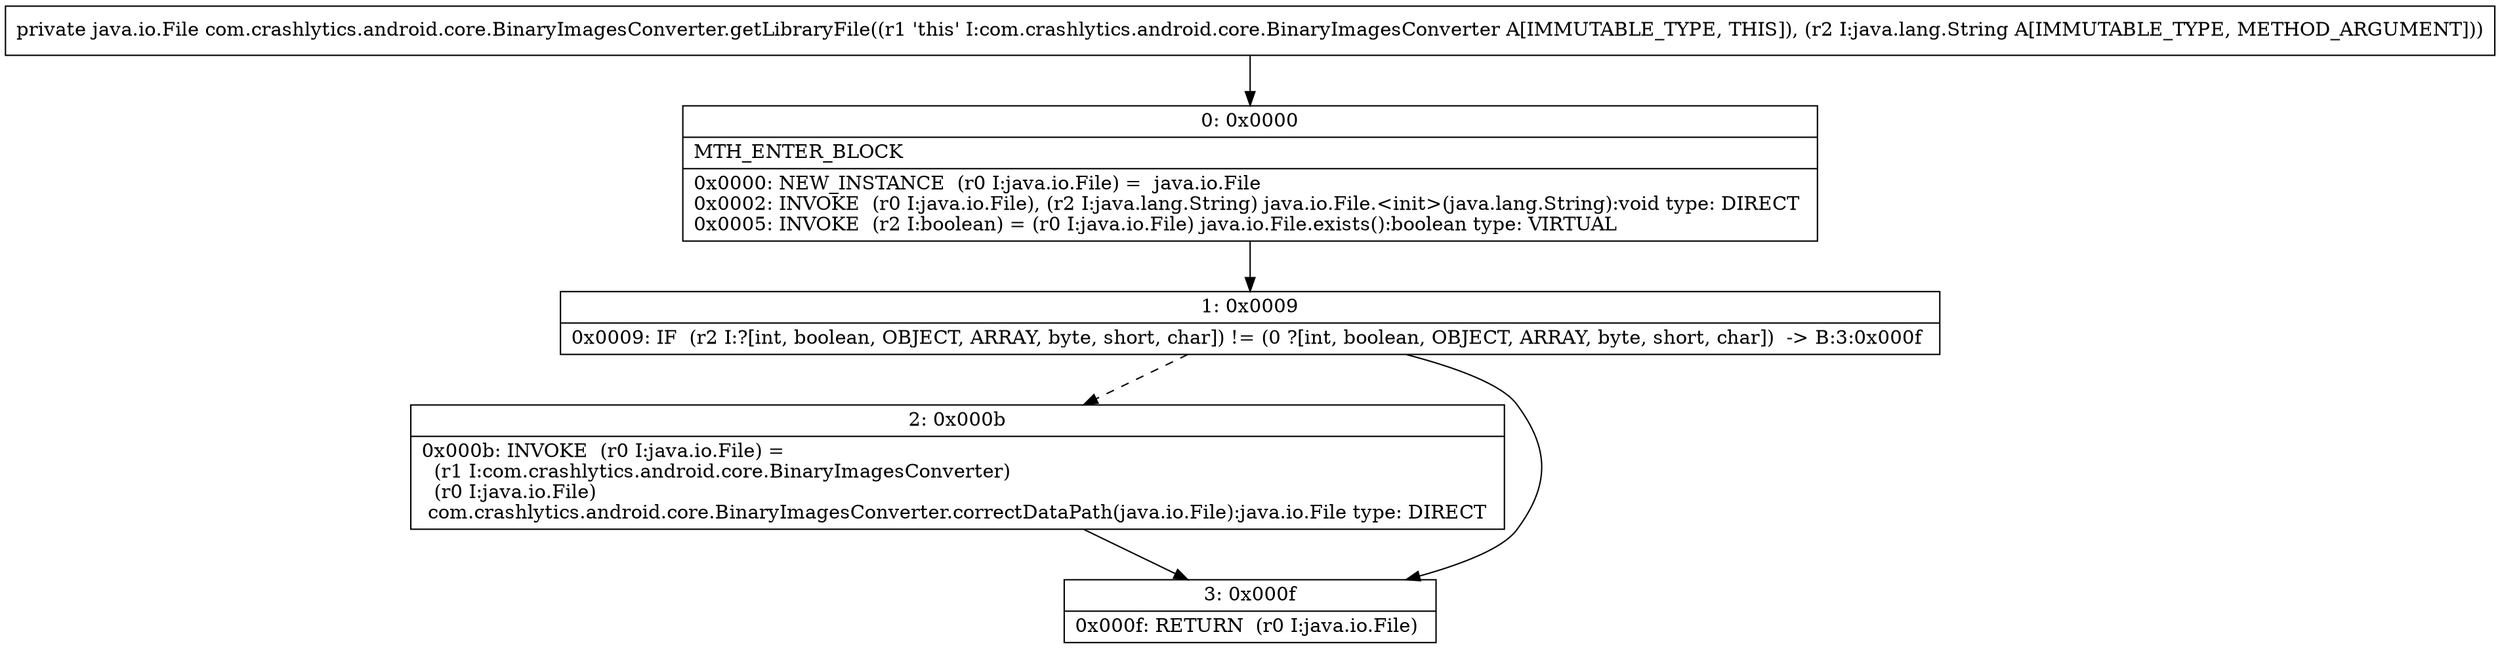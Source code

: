 digraph "CFG forcom.crashlytics.android.core.BinaryImagesConverter.getLibraryFile(Ljava\/lang\/String;)Ljava\/io\/File;" {
Node_0 [shape=record,label="{0\:\ 0x0000|MTH_ENTER_BLOCK\l|0x0000: NEW_INSTANCE  (r0 I:java.io.File) =  java.io.File \l0x0002: INVOKE  (r0 I:java.io.File), (r2 I:java.lang.String) java.io.File.\<init\>(java.lang.String):void type: DIRECT \l0x0005: INVOKE  (r2 I:boolean) = (r0 I:java.io.File) java.io.File.exists():boolean type: VIRTUAL \l}"];
Node_1 [shape=record,label="{1\:\ 0x0009|0x0009: IF  (r2 I:?[int, boolean, OBJECT, ARRAY, byte, short, char]) != (0 ?[int, boolean, OBJECT, ARRAY, byte, short, char])  \-\> B:3:0x000f \l}"];
Node_2 [shape=record,label="{2\:\ 0x000b|0x000b: INVOKE  (r0 I:java.io.File) = \l  (r1 I:com.crashlytics.android.core.BinaryImagesConverter)\l  (r0 I:java.io.File)\l com.crashlytics.android.core.BinaryImagesConverter.correctDataPath(java.io.File):java.io.File type: DIRECT \l}"];
Node_3 [shape=record,label="{3\:\ 0x000f|0x000f: RETURN  (r0 I:java.io.File) \l}"];
MethodNode[shape=record,label="{private java.io.File com.crashlytics.android.core.BinaryImagesConverter.getLibraryFile((r1 'this' I:com.crashlytics.android.core.BinaryImagesConverter A[IMMUTABLE_TYPE, THIS]), (r2 I:java.lang.String A[IMMUTABLE_TYPE, METHOD_ARGUMENT])) }"];
MethodNode -> Node_0;
Node_0 -> Node_1;
Node_1 -> Node_2[style=dashed];
Node_1 -> Node_3;
Node_2 -> Node_3;
}


